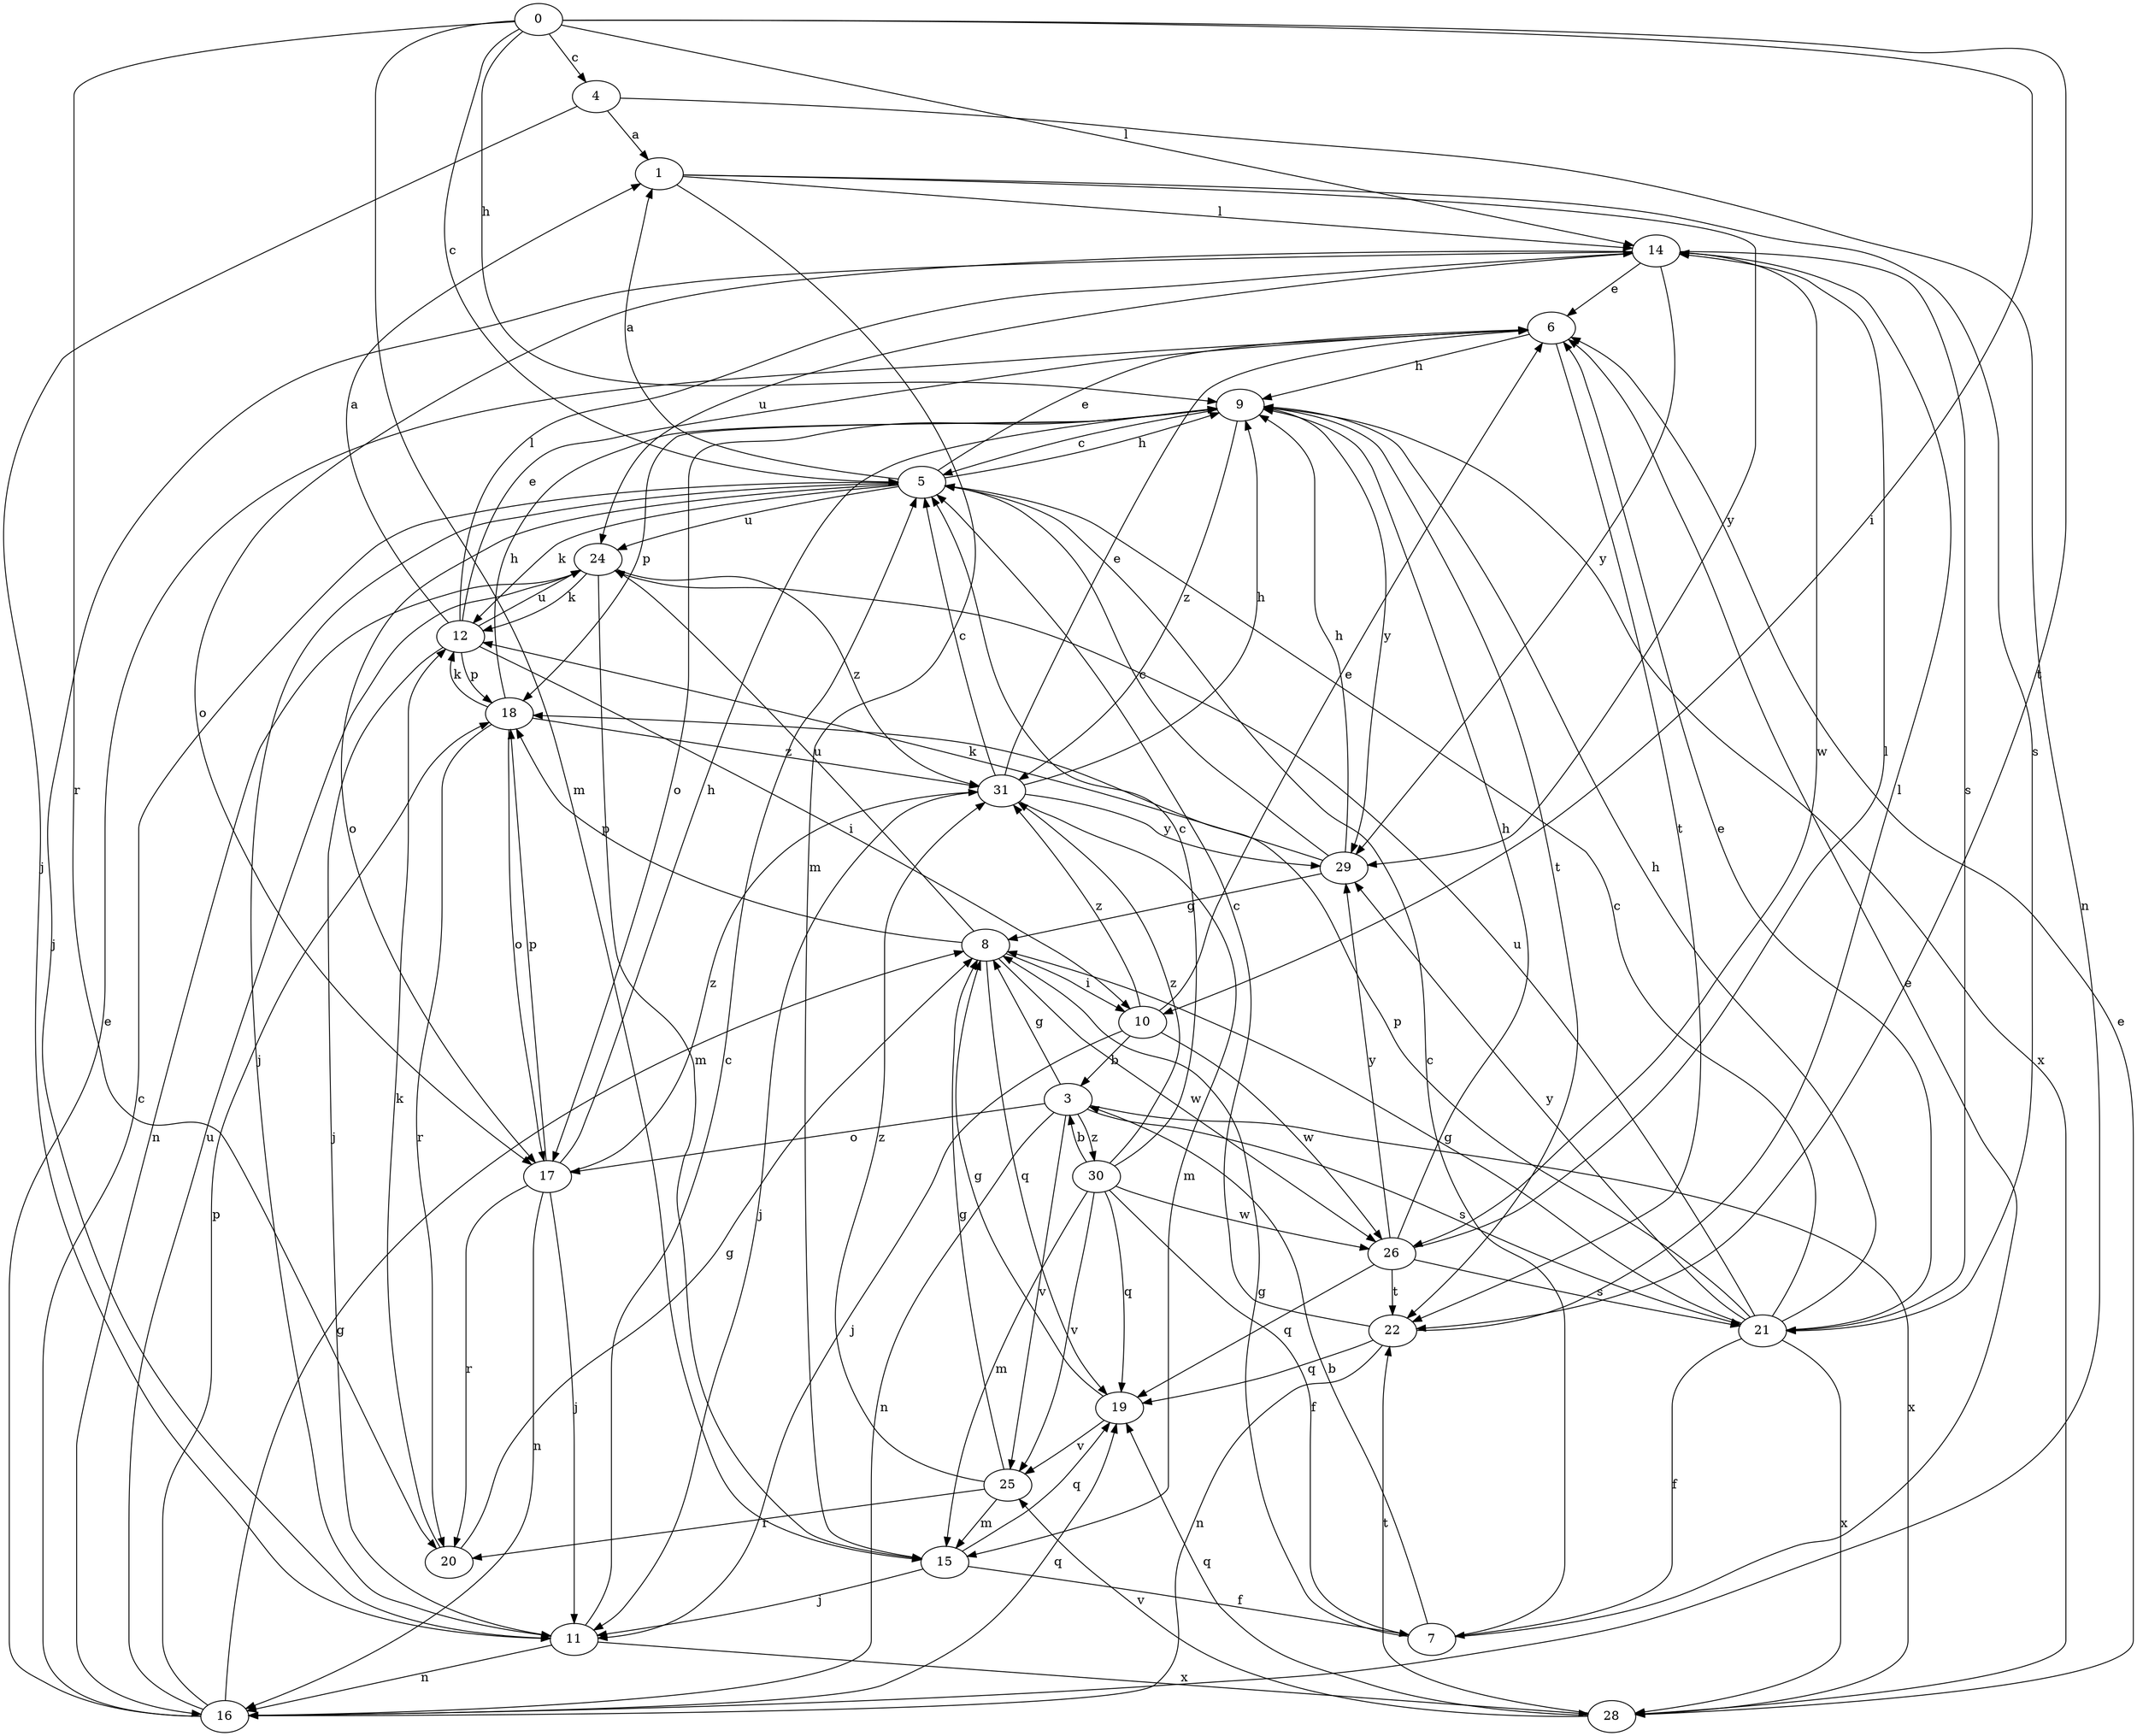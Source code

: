 strict digraph  {
0;
1;
3;
4;
5;
6;
7;
8;
9;
10;
11;
12;
14;
15;
16;
17;
18;
19;
20;
21;
22;
24;
25;
26;
28;
29;
30;
31;
0 -> 4  [label=c];
0 -> 5  [label=c];
0 -> 9  [label=h];
0 -> 10  [label=i];
0 -> 14  [label=l];
0 -> 15  [label=m];
0 -> 20  [label=r];
0 -> 22  [label=t];
1 -> 14  [label=l];
1 -> 15  [label=m];
1 -> 21  [label=s];
1 -> 29  [label=y];
3 -> 8  [label=g];
3 -> 16  [label=n];
3 -> 17  [label=o];
3 -> 21  [label=s];
3 -> 25  [label=v];
3 -> 28  [label=x];
3 -> 30  [label=z];
4 -> 1  [label=a];
4 -> 11  [label=j];
4 -> 16  [label=n];
5 -> 1  [label=a];
5 -> 6  [label=e];
5 -> 9  [label=h];
5 -> 11  [label=j];
5 -> 12  [label=k];
5 -> 17  [label=o];
5 -> 24  [label=u];
6 -> 9  [label=h];
6 -> 22  [label=t];
7 -> 3  [label=b];
7 -> 5  [label=c];
7 -> 6  [label=e];
7 -> 8  [label=g];
8 -> 10  [label=i];
8 -> 18  [label=p];
8 -> 19  [label=q];
8 -> 24  [label=u];
8 -> 26  [label=w];
9 -> 5  [label=c];
9 -> 17  [label=o];
9 -> 18  [label=p];
9 -> 22  [label=t];
9 -> 28  [label=x];
9 -> 29  [label=y];
9 -> 31  [label=z];
10 -> 3  [label=b];
10 -> 6  [label=e];
10 -> 11  [label=j];
10 -> 26  [label=w];
10 -> 31  [label=z];
11 -> 5  [label=c];
11 -> 16  [label=n];
11 -> 28  [label=x];
12 -> 1  [label=a];
12 -> 6  [label=e];
12 -> 10  [label=i];
12 -> 11  [label=j];
12 -> 14  [label=l];
12 -> 18  [label=p];
12 -> 24  [label=u];
14 -> 6  [label=e];
14 -> 11  [label=j];
14 -> 17  [label=o];
14 -> 21  [label=s];
14 -> 24  [label=u];
14 -> 26  [label=w];
14 -> 29  [label=y];
15 -> 7  [label=f];
15 -> 11  [label=j];
15 -> 19  [label=q];
16 -> 5  [label=c];
16 -> 6  [label=e];
16 -> 8  [label=g];
16 -> 18  [label=p];
16 -> 19  [label=q];
16 -> 24  [label=u];
17 -> 9  [label=h];
17 -> 11  [label=j];
17 -> 16  [label=n];
17 -> 18  [label=p];
17 -> 20  [label=r];
17 -> 31  [label=z];
18 -> 9  [label=h];
18 -> 12  [label=k];
18 -> 17  [label=o];
18 -> 20  [label=r];
18 -> 31  [label=z];
19 -> 8  [label=g];
19 -> 25  [label=v];
20 -> 8  [label=g];
20 -> 12  [label=k];
21 -> 5  [label=c];
21 -> 6  [label=e];
21 -> 7  [label=f];
21 -> 8  [label=g];
21 -> 9  [label=h];
21 -> 18  [label=p];
21 -> 24  [label=u];
21 -> 28  [label=x];
21 -> 29  [label=y];
22 -> 5  [label=c];
22 -> 14  [label=l];
22 -> 16  [label=n];
22 -> 19  [label=q];
24 -> 12  [label=k];
24 -> 15  [label=m];
24 -> 16  [label=n];
24 -> 31  [label=z];
25 -> 8  [label=g];
25 -> 15  [label=m];
25 -> 20  [label=r];
25 -> 31  [label=z];
26 -> 9  [label=h];
26 -> 14  [label=l];
26 -> 19  [label=q];
26 -> 21  [label=s];
26 -> 22  [label=t];
26 -> 29  [label=y];
28 -> 6  [label=e];
28 -> 19  [label=q];
28 -> 22  [label=t];
28 -> 25  [label=v];
29 -> 5  [label=c];
29 -> 8  [label=g];
29 -> 9  [label=h];
29 -> 12  [label=k];
30 -> 3  [label=b];
30 -> 5  [label=c];
30 -> 7  [label=f];
30 -> 15  [label=m];
30 -> 19  [label=q];
30 -> 25  [label=v];
30 -> 26  [label=w];
30 -> 31  [label=z];
31 -> 5  [label=c];
31 -> 6  [label=e];
31 -> 9  [label=h];
31 -> 11  [label=j];
31 -> 15  [label=m];
31 -> 29  [label=y];
}
